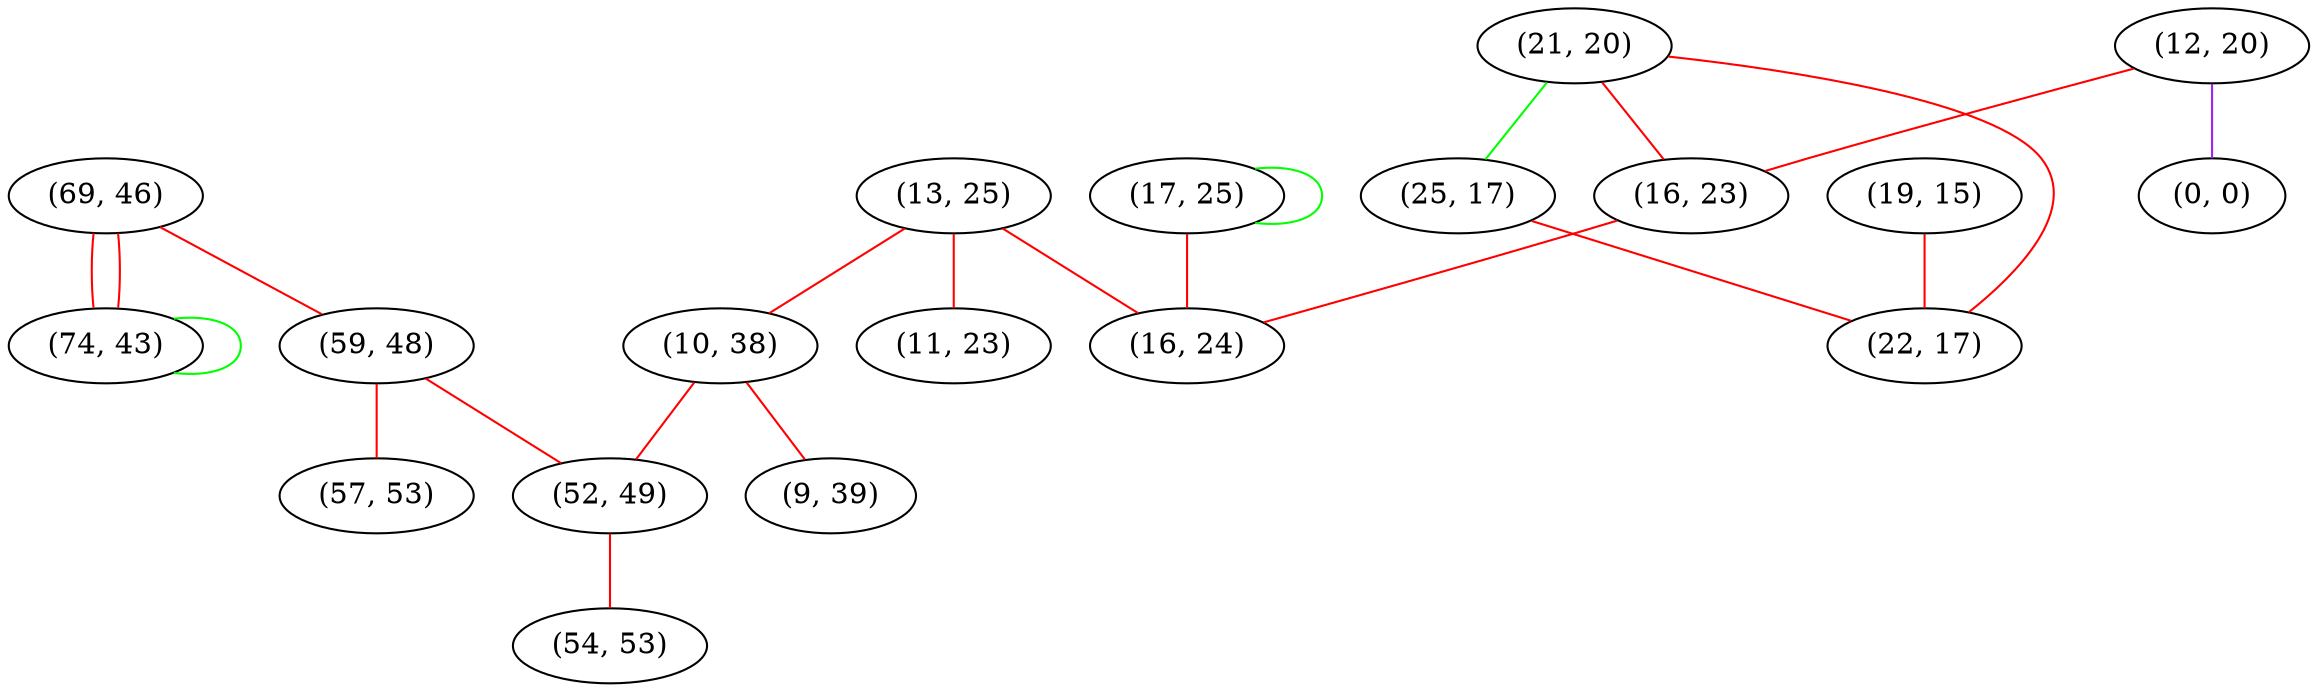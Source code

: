 graph "" {
"(69, 46)";
"(21, 20)";
"(12, 20)";
"(74, 43)";
"(25, 17)";
"(19, 15)";
"(13, 25)";
"(22, 17)";
"(10, 38)";
"(16, 23)";
"(59, 48)";
"(11, 23)";
"(0, 0)";
"(17, 25)";
"(57, 53)";
"(16, 24)";
"(52, 49)";
"(54, 53)";
"(9, 39)";
"(69, 46)" -- "(59, 48)"  [color=red, key=0, weight=1];
"(69, 46)" -- "(74, 43)"  [color=red, key=0, weight=1];
"(69, 46)" -- "(74, 43)"  [color=red, key=1, weight=1];
"(21, 20)" -- "(22, 17)"  [color=red, key=0, weight=1];
"(21, 20)" -- "(25, 17)"  [color=green, key=0, weight=2];
"(21, 20)" -- "(16, 23)"  [color=red, key=0, weight=1];
"(12, 20)" -- "(0, 0)"  [color=purple, key=0, weight=4];
"(12, 20)" -- "(16, 23)"  [color=red, key=0, weight=1];
"(74, 43)" -- "(74, 43)"  [color=green, key=0, weight=2];
"(25, 17)" -- "(22, 17)"  [color=red, key=0, weight=1];
"(19, 15)" -- "(22, 17)"  [color=red, key=0, weight=1];
"(13, 25)" -- "(11, 23)"  [color=red, key=0, weight=1];
"(13, 25)" -- "(10, 38)"  [color=red, key=0, weight=1];
"(13, 25)" -- "(16, 24)"  [color=red, key=0, weight=1];
"(10, 38)" -- "(52, 49)"  [color=red, key=0, weight=1];
"(10, 38)" -- "(9, 39)"  [color=red, key=0, weight=1];
"(16, 23)" -- "(16, 24)"  [color=red, key=0, weight=1];
"(59, 48)" -- "(57, 53)"  [color=red, key=0, weight=1];
"(59, 48)" -- "(52, 49)"  [color=red, key=0, weight=1];
"(17, 25)" -- "(16, 24)"  [color=red, key=0, weight=1];
"(17, 25)" -- "(17, 25)"  [color=green, key=0, weight=2];
"(52, 49)" -- "(54, 53)"  [color=red, key=0, weight=1];
}
